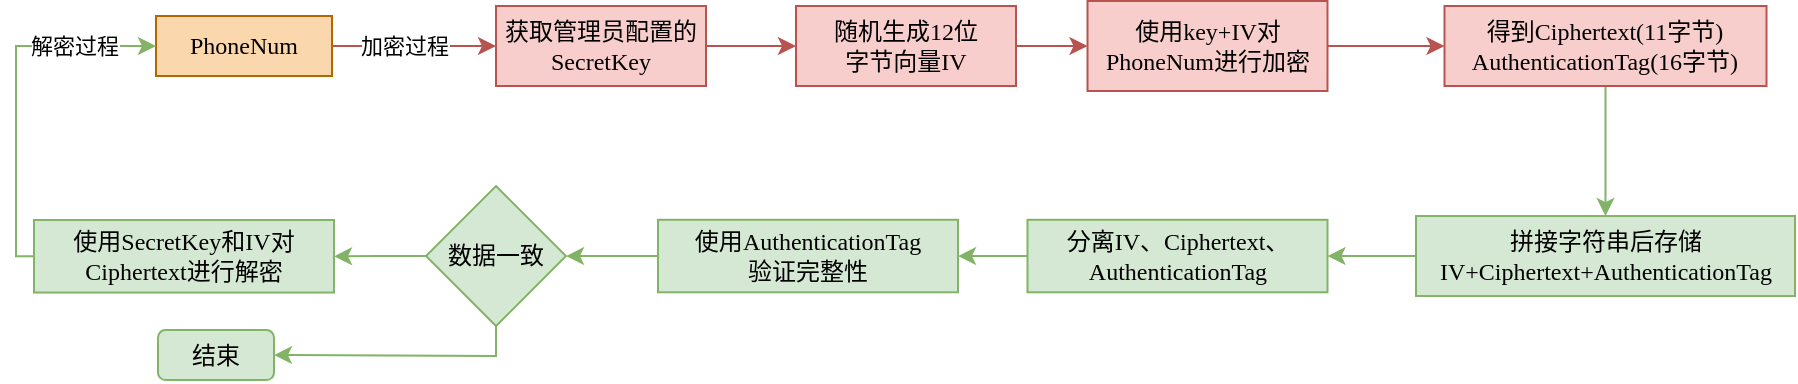 <mxfile version="26.0.16">
  <diagram name="第 1 页" id="Fequ8oQ68dAUHFL-Y74a">
    <mxGraphModel dx="658" dy="434" grid="1" gridSize="10" guides="1" tooltips="1" connect="1" arrows="1" fold="1" page="1" pageScale="1" pageWidth="827" pageHeight="1169" math="0" shadow="0">
      <root>
        <mxCell id="0" />
        <mxCell id="1" parent="0" />
        <mxCell id="ga1f1sWLpj-LMAlVq3eY-13" style="edgeStyle=orthogonalEdgeStyle;rounded=0;orthogonalLoop=1;jettySize=auto;html=1;entryX=0;entryY=0.5;entryDx=0;entryDy=0;fillColor=#f8cecc;strokeColor=#b85450;fontFamily=宋体;" parent="1" source="ga1f1sWLpj-LMAlVq3eY-2" target="ga1f1sWLpj-LMAlVq3eY-3" edge="1">
          <mxGeometry relative="1" as="geometry" />
        </mxCell>
        <mxCell id="ga1f1sWLpj-LMAlVq3eY-24" value="加密过程" style="edgeLabel;html=1;align=center;verticalAlign=middle;resizable=0;points=[];fontFamily=宋体;" parent="ga1f1sWLpj-LMAlVq3eY-13" vertex="1" connectable="0">
          <mxGeometry x="-0.128" y="3" relative="1" as="geometry">
            <mxPoint y="3" as="offset" />
          </mxGeometry>
        </mxCell>
        <mxCell id="ga1f1sWLpj-LMAlVq3eY-2" value="&lt;font face=&quot;Times New Roman&quot;&gt;PhoneNum&lt;/font&gt;" style="rounded=0;whiteSpace=wrap;html=1;fillColor=#fad7ac;strokeColor=#b46504;fontFamily=宋体;" parent="1" vertex="1">
          <mxGeometry x="80" y="270" width="88" height="30" as="geometry" />
        </mxCell>
        <mxCell id="ga1f1sWLpj-LMAlVq3eY-14" style="edgeStyle=orthogonalEdgeStyle;rounded=0;orthogonalLoop=1;jettySize=auto;html=1;entryX=0;entryY=0.5;entryDx=0;entryDy=0;fillColor=#f8cecc;strokeColor=#b85450;fontFamily=宋体;" parent="1" source="ga1f1sWLpj-LMAlVq3eY-3" target="ga1f1sWLpj-LMAlVq3eY-4" edge="1">
          <mxGeometry relative="1" as="geometry" />
        </mxCell>
        <mxCell id="ga1f1sWLpj-LMAlVq3eY-3" value="获取管理员配置的&lt;font face=&quot;Times New Roman&quot;&gt;SecretKey&lt;/font&gt;" style="rounded=0;whiteSpace=wrap;html=1;fillColor=#f8cecc;strokeColor=#b85450;fontFamily=宋体;" parent="1" vertex="1">
          <mxGeometry x="250" y="265" width="105" height="40" as="geometry" />
        </mxCell>
        <mxCell id="ga1f1sWLpj-LMAlVq3eY-15" style="edgeStyle=orthogonalEdgeStyle;rounded=0;orthogonalLoop=1;jettySize=auto;html=1;entryX=0;entryY=0.5;entryDx=0;entryDy=0;fillColor=#f8cecc;strokeColor=#b85450;fontFamily=宋体;" parent="1" source="ga1f1sWLpj-LMAlVq3eY-4" target="ga1f1sWLpj-LMAlVq3eY-5" edge="1">
          <mxGeometry relative="1" as="geometry" />
        </mxCell>
        <mxCell id="ga1f1sWLpj-LMAlVq3eY-4" value="随机生成&lt;font face=&quot;Times New Roman&quot;&gt;12&lt;/font&gt;位&lt;br&gt;字节向量&lt;font face=&quot;Times New Roman&quot;&gt;IV&lt;/font&gt;" style="rounded=0;whiteSpace=wrap;html=1;fillColor=#f8cecc;strokeColor=#b85450;fontFamily=宋体;" parent="1" vertex="1">
          <mxGeometry x="400" y="265" width="110" height="40" as="geometry" />
        </mxCell>
        <mxCell id="ga1f1sWLpj-LMAlVq3eY-16" style="edgeStyle=orthogonalEdgeStyle;rounded=0;orthogonalLoop=1;jettySize=auto;html=1;entryX=0;entryY=0.5;entryDx=0;entryDy=0;fillColor=#f8cecc;strokeColor=#b85450;fontFamily=宋体;" parent="1" source="ga1f1sWLpj-LMAlVq3eY-5" target="ga1f1sWLpj-LMAlVq3eY-6" edge="1">
          <mxGeometry relative="1" as="geometry" />
        </mxCell>
        <mxCell id="ga1f1sWLpj-LMAlVq3eY-5" value="使用&lt;font face=&quot;Times New Roman&quot;&gt;key+IV&lt;/font&gt;对&lt;font face=&quot;Times New Roman&quot;&gt;PhoneNum&lt;/font&gt;进行加密" style="rounded=0;whiteSpace=wrap;html=1;fillColor=#f8cecc;strokeColor=#b85450;fontFamily=宋体;" parent="1" vertex="1">
          <mxGeometry x="545.75" y="262.5" width="120" height="45" as="geometry" />
        </mxCell>
        <mxCell id="ga1f1sWLpj-LMAlVq3eY-17" style="edgeStyle=orthogonalEdgeStyle;rounded=0;orthogonalLoop=1;jettySize=auto;html=1;entryX=0.5;entryY=0;entryDx=0;entryDy=0;fillColor=#d5e8d4;strokeColor=#82b366;fontFamily=宋体;" parent="1" source="ga1f1sWLpj-LMAlVq3eY-6" target="ga1f1sWLpj-LMAlVq3eY-7" edge="1">
          <mxGeometry relative="1" as="geometry" />
        </mxCell>
        <mxCell id="ga1f1sWLpj-LMAlVq3eY-6" value="得到&lt;font face=&quot;Times New Roman&quot;&gt;Ciphertext(11&lt;/font&gt;字节&lt;font face=&quot;Times New Roman&quot;&gt;)&lt;/font&gt;&lt;br&gt;&lt;font face=&quot;Times New Roman&quot;&gt;AuthenticationTag&lt;/font&gt;(16字节)" style="rounded=0;whiteSpace=wrap;html=1;fillColor=#f8cecc;strokeColor=#b85450;fontFamily=宋体;" parent="1" vertex="1">
          <mxGeometry x="724.25" y="265" width="161" height="40" as="geometry" />
        </mxCell>
        <mxCell id="ga1f1sWLpj-LMAlVq3eY-18" style="edgeStyle=orthogonalEdgeStyle;rounded=0;orthogonalLoop=1;jettySize=auto;html=1;entryX=1;entryY=0.5;entryDx=0;entryDy=0;fillColor=#d5e8d4;strokeColor=#82b366;fontFamily=宋体;" parent="1" source="ga1f1sWLpj-LMAlVq3eY-7" target="ga1f1sWLpj-LMAlVq3eY-9" edge="1">
          <mxGeometry relative="1" as="geometry" />
        </mxCell>
        <mxCell id="ga1f1sWLpj-LMAlVq3eY-7" value="拼接字符串后存储&lt;font face=&quot;Times New Roman&quot;&gt;IV+Ciphertext+AuthenticationTag&lt;/font&gt;" style="rounded=0;whiteSpace=wrap;html=1;fillColor=#d5e8d4;strokeColor=#82b366;fontFamily=宋体;" parent="1" vertex="1">
          <mxGeometry x="710" y="370.02" width="189.5" height="40" as="geometry" />
        </mxCell>
        <mxCell id="ga1f1sWLpj-LMAlVq3eY-19" style="edgeStyle=orthogonalEdgeStyle;rounded=0;orthogonalLoop=1;jettySize=auto;html=1;entryX=1;entryY=0.5;entryDx=0;entryDy=0;fillColor=#d5e8d4;strokeColor=#82b366;fontFamily=宋体;" parent="1" source="ga1f1sWLpj-LMAlVq3eY-9" target="ga1f1sWLpj-LMAlVq3eY-11" edge="1">
          <mxGeometry relative="1" as="geometry" />
        </mxCell>
        <mxCell id="ga1f1sWLpj-LMAlVq3eY-9" value="分离&lt;font face=&quot;Times New Roman&quot;&gt;IV、Ciphertext、AuthenticationTag&lt;/font&gt;" style="rounded=0;whiteSpace=wrap;html=1;fillColor=#d5e8d4;strokeColor=#82b366;fontFamily=宋体;" parent="1" vertex="1">
          <mxGeometry x="515.75" y="371.9" width="150" height="36.25" as="geometry" />
        </mxCell>
        <mxCell id="ga1f1sWLpj-LMAlVq3eY-31" style="edgeStyle=orthogonalEdgeStyle;rounded=0;orthogonalLoop=1;jettySize=auto;html=1;entryX=0;entryY=0.5;entryDx=0;entryDy=0;fillColor=#d5e8d4;strokeColor=#82b366;fontFamily=宋体;" parent="1" source="ga1f1sWLpj-LMAlVq3eY-10" target="ga1f1sWLpj-LMAlVq3eY-2" edge="1">
          <mxGeometry relative="1" as="geometry">
            <Array as="points">
              <mxPoint x="10" y="390" />
              <mxPoint x="10" y="285" />
            </Array>
          </mxGeometry>
        </mxCell>
        <mxCell id="ga1f1sWLpj-LMAlVq3eY-33" value="解密过程" style="edgeLabel;html=1;align=center;verticalAlign=middle;resizable=0;points=[];fontFamily=宋体;" parent="ga1f1sWLpj-LMAlVq3eY-31" vertex="1" connectable="0">
          <mxGeometry x="0.547" relative="1" as="geometry">
            <mxPoint as="offset" />
          </mxGeometry>
        </mxCell>
        <mxCell id="ga1f1sWLpj-LMAlVq3eY-10" value="使用&lt;font face=&quot;Times New Roman&quot;&gt;SecretKey&lt;/font&gt;和&lt;font face=&quot;Times New Roman&quot;&gt;IV&lt;/font&gt;对&lt;font face=&quot;Times New Roman&quot;&gt;Ciphertext&lt;/font&gt;进行解密" style="rounded=0;whiteSpace=wrap;html=1;fillColor=#d5e8d4;strokeColor=#82b366;fontFamily=宋体;" parent="1" vertex="1">
          <mxGeometry x="19" y="372.02" width="150" height="36.25" as="geometry" />
        </mxCell>
        <mxCell id="ga1f1sWLpj-LMAlVq3eY-27" style="edgeStyle=orthogonalEdgeStyle;rounded=0;orthogonalLoop=1;jettySize=auto;html=1;entryX=1;entryY=0.5;entryDx=0;entryDy=0;fillColor=#d5e8d4;strokeColor=#82b366;fontFamily=宋体;" parent="1" source="ga1f1sWLpj-LMAlVq3eY-11" target="ga1f1sWLpj-LMAlVq3eY-26" edge="1">
          <mxGeometry relative="1" as="geometry" />
        </mxCell>
        <mxCell id="ga1f1sWLpj-LMAlVq3eY-11" value="使用&lt;font face=&quot;Times New Roman&quot;&gt;AuthenticationTag&lt;/font&gt;&lt;br&gt;验证完整性" style="rounded=0;whiteSpace=wrap;html=1;fillColor=#d5e8d4;strokeColor=#82b366;fontFamily=宋体;" parent="1" vertex="1">
          <mxGeometry x="331" y="371.9" width="150" height="36.25" as="geometry" />
        </mxCell>
        <mxCell id="ga1f1sWLpj-LMAlVq3eY-28" style="edgeStyle=orthogonalEdgeStyle;rounded=0;orthogonalLoop=1;jettySize=auto;html=1;entryX=1;entryY=0.5;entryDx=0;entryDy=0;fillColor=#d5e8d4;strokeColor=#82b366;fontFamily=宋体;" parent="1" source="ga1f1sWLpj-LMAlVq3eY-26" target="ga1f1sWLpj-LMAlVq3eY-10" edge="1">
          <mxGeometry relative="1" as="geometry" />
        </mxCell>
        <mxCell id="ga1f1sWLpj-LMAlVq3eY-30" style="rounded=0;orthogonalLoop=1;jettySize=auto;html=1;entryX=1;entryY=0.5;entryDx=0;entryDy=0;fillColor=#d5e8d4;strokeColor=#82b366;fontFamily=宋体;" parent="1" source="ga1f1sWLpj-LMAlVq3eY-26" target="ga1f1sWLpj-LMAlVq3eY-29" edge="1">
          <mxGeometry relative="1" as="geometry">
            <Array as="points">
              <mxPoint x="250" y="440" />
            </Array>
          </mxGeometry>
        </mxCell>
        <mxCell id="ga1f1sWLpj-LMAlVq3eY-26" value="数据一致" style="rhombus;whiteSpace=wrap;html=1;fillColor=#d5e8d4;strokeColor=#82b366;fontFamily=宋体;" parent="1" vertex="1">
          <mxGeometry x="215" y="355.02" width="70" height="70" as="geometry" />
        </mxCell>
        <mxCell id="ga1f1sWLpj-LMAlVq3eY-29" value="结束" style="rounded=1;whiteSpace=wrap;html=1;fillColor=#d5e8d4;strokeColor=#82b366;fontFamily=宋体;" parent="1" vertex="1">
          <mxGeometry x="81" y="427" width="58" height="25.02" as="geometry" />
        </mxCell>
      </root>
    </mxGraphModel>
  </diagram>
</mxfile>
